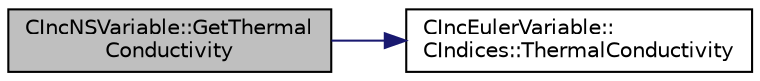 digraph "CIncNSVariable::GetThermalConductivity"
{
 // LATEX_PDF_SIZE
  edge [fontname="Helvetica",fontsize="10",labelfontname="Helvetica",labelfontsize="10"];
  node [fontname="Helvetica",fontsize="10",shape=record];
  rankdir="LR";
  Node1 [label="CIncNSVariable::GetThermal\lConductivity",height=0.2,width=0.4,color="black", fillcolor="grey75", style="filled", fontcolor="black",tooltip="Get the thermal conductivity of the flow."];
  Node1 -> Node2 [color="midnightblue",fontsize="10",style="solid",fontname="Helvetica"];
  Node2 [label="CIncEulerVariable::\lCIndices::ThermalConductivity",height=0.2,width=0.4,color="black", fillcolor="white", style="filled",URL="$structCIncEulerVariable_1_1CIndices.html#abd7826d060e9de8caad998e39a4ede1a",tooltip=" "];
}
